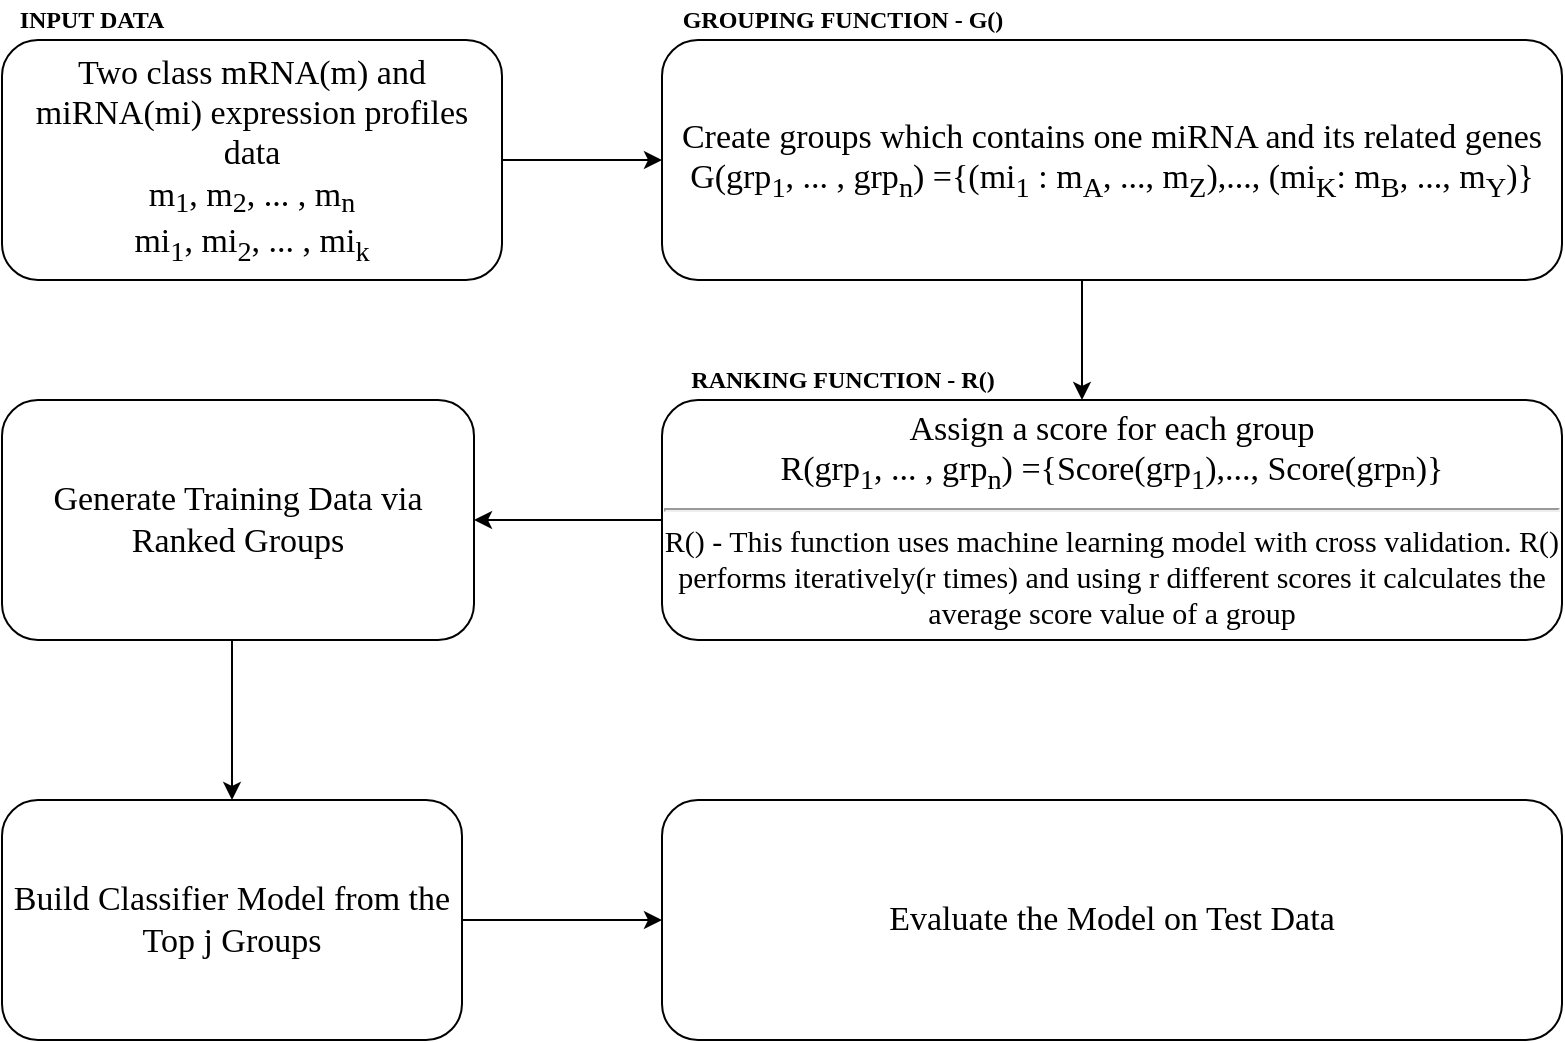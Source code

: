 <mxfile version="14.5.1" type="device"><diagram id="nXaYEPHtOnGuSRkYV7Da" name="Sayfa -1"><mxGraphModel dx="1205" dy="707" grid="1" gridSize="10" guides="1" tooltips="1" connect="1" arrows="1" fold="1" page="1" pageScale="1" pageWidth="827" pageHeight="1169" math="0" shadow="0"><root><mxCell id="0"/><mxCell id="1" parent="0"/><mxCell id="KO1mxDxciVuT02EwbSuM-2" value="&lt;font face=&quot;Times&quot; style=&quot;font-size: 17px&quot;&gt;Create groups which contains one miRNA and its related genes&lt;br&gt;G(grp&lt;sub&gt;1&lt;/sub&gt;, ... , grp&lt;sub&gt;n&lt;/sub&gt;) ={(mi&lt;sub&gt;1&lt;/sub&gt; : m&lt;sub&gt;A&lt;/sub&gt;, ..., m&lt;sub&gt;Z&lt;/sub&gt;),..., (mi&lt;sub&gt;K&lt;/sub&gt;: m&lt;sub&gt;B&lt;/sub&gt;, ..., m&lt;sub&gt;Y&lt;/sub&gt;)}&lt;/font&gt;" style="rounded=1;whiteSpace=wrap;html=1;" vertex="1" parent="1"><mxGeometry x="590" y="20" width="450" height="120" as="geometry"/></mxCell><mxCell id="KO1mxDxciVuT02EwbSuM-3" value="&lt;b&gt;&lt;font face=&quot;Times&quot;&gt;GROUPING FUNCTION - G()&lt;/font&gt;&lt;/b&gt;" style="text;html=1;strokeColor=none;fillColor=none;align=center;verticalAlign=middle;whiteSpace=wrap;rounded=0;" vertex="1" parent="1"><mxGeometry x="590" width="181" height="20" as="geometry"/></mxCell><mxCell id="KO1mxDxciVuT02EwbSuM-4" value="&lt;div&gt;&lt;span style=&quot;font-size: 17px&quot;&gt;&lt;font face=&quot;Times&quot;&gt;Two class mRNA(m) and miRNA(mi) expression profiles data&lt;/font&gt;&lt;/span&gt;&lt;/div&gt;&lt;font face=&quot;Times&quot;&gt;&lt;div&gt;&lt;span style=&quot;font-size: 17px&quot;&gt;m&lt;/span&gt;&lt;sub&gt;&lt;font style=&quot;font-size: 14px&quot;&gt;1&lt;/font&gt;&lt;/sub&gt;&lt;span style=&quot;font-size: 17px&quot;&gt;, m&lt;/span&gt;&lt;sub&gt;&lt;font style=&quot;font-size: 14px&quot;&gt;2&lt;/font&gt;&lt;/sub&gt;&lt;span style=&quot;font-size: 17px&quot;&gt;, ... , m&lt;/span&gt;&lt;sub&gt;&lt;font style=&quot;font-size: 14px&quot;&gt;n&lt;/font&gt;&lt;/sub&gt;&lt;/div&gt;&lt;span style=&quot;font-size: 17px&quot;&gt;&lt;div&gt;&lt;span&gt;mi&lt;/span&gt;&lt;sub&gt;1&lt;/sub&gt;&lt;span&gt;, mi&lt;/span&gt;&lt;sub&gt;2&lt;/sub&gt;&lt;span&gt;, ... , mi&lt;/span&gt;&lt;sub&gt;k&lt;/sub&gt;&lt;/div&gt;&lt;/span&gt;&lt;/font&gt;" style="rounded=1;whiteSpace=wrap;html=1;align=center;" vertex="1" parent="1"><mxGeometry x="260" y="20" width="250" height="120" as="geometry"/></mxCell><mxCell id="KO1mxDxciVuT02EwbSuM-5" value="&lt;font face=&quot;Times&quot; style=&quot;font-size: 17px&quot;&gt;Assign a score for each group&lt;br&gt;R(grp&lt;sub&gt;1&lt;/sub&gt;, ... , grp&lt;sub&gt;n&lt;/sub&gt;) ={Score(grp&lt;sub&gt;1&lt;/sub&gt;),..., Score(grp&lt;/font&gt;&lt;font face=&quot;Times&quot; style=&quot;font-size: 14.167px&quot;&gt;n&lt;/font&gt;&lt;font face=&quot;Times&quot;&gt;&lt;span style=&quot;font-size: 17px&quot;&gt;)&lt;/span&gt;&lt;font style=&quot;font-size: 17px&quot;&gt;}&lt;br&gt;&lt;/font&gt;&lt;/font&gt;&lt;hr&gt;&lt;font face=&quot;Times&quot; style=&quot;font-size: 15px&quot;&gt;&lt;div&gt;&lt;font face=&quot;Times&quot; style=&quot;font-size: 15px&quot;&gt;&lt;font style=&quot;font-size: 15px&quot;&gt;R() - This function uses machine learning model with cross validation. R() performs iteratively(r times) and using&amp;nbsp;&lt;/font&gt;&lt;/font&gt;r different scores it&lt;font face=&quot;Times&quot; style=&quot;font-size: 15px&quot;&gt;&lt;font style=&quot;font-size: 15px&quot;&gt;&amp;nbsp;calculates the average score value of a group&lt;/font&gt;&lt;/font&gt;&lt;/div&gt;&lt;/font&gt;" style="rounded=1;whiteSpace=wrap;html=1;" vertex="1" parent="1"><mxGeometry x="590" y="200" width="450" height="120" as="geometry"/></mxCell><mxCell id="KO1mxDxciVuT02EwbSuM-6" value="&lt;b&gt;&lt;font face=&quot;Times&quot;&gt;RANKING FUNCTION - R()&lt;/font&gt;&lt;/b&gt;" style="text;html=1;strokeColor=none;fillColor=none;align=center;verticalAlign=middle;whiteSpace=wrap;rounded=0;" vertex="1" parent="1"><mxGeometry x="590" y="180" width="181" height="20" as="geometry"/></mxCell><mxCell id="KO1mxDxciVuT02EwbSuM-21" style="edgeStyle=orthogonalEdgeStyle;rounded=0;orthogonalLoop=1;jettySize=auto;html=1;exitX=0.5;exitY=0;exitDx=0;exitDy=0;" edge="1" parent="1" source="KO1mxDxciVuT02EwbSuM-7"><mxGeometry relative="1" as="geometry"><mxPoint x="378.529" y="209.471" as="targetPoint"/></mxGeometry></mxCell><mxCell id="KO1mxDxciVuT02EwbSuM-7" value="&lt;div&gt;&lt;font face=&quot;times&quot;&gt;&lt;span style=&quot;font-size: 17px&quot;&gt;Generate Training Data via Ranked Groups&lt;/span&gt;&lt;/font&gt;&lt;/div&gt;" style="rounded=1;whiteSpace=wrap;html=1;align=center;" vertex="1" parent="1"><mxGeometry x="260" y="200" width="236" height="120" as="geometry"/></mxCell><mxCell id="KO1mxDxciVuT02EwbSuM-8" value="&lt;b&gt;&lt;font face=&quot;Times&quot;&gt;INPUT DATA&lt;/font&gt;&lt;/b&gt;" style="text;html=1;strokeColor=none;fillColor=none;align=center;verticalAlign=middle;whiteSpace=wrap;rounded=0;" vertex="1" parent="1"><mxGeometry x="260" width="90" height="20" as="geometry"/></mxCell><mxCell id="KO1mxDxciVuT02EwbSuM-9" value="&lt;div&gt;&lt;font face=&quot;times&quot;&gt;&lt;span style=&quot;font-size: 17px&quot;&gt;Build Classifier Model from the Top j Groups&lt;/span&gt;&lt;/font&gt;&lt;/div&gt;" style="rounded=1;whiteSpace=wrap;html=1;align=center;" vertex="1" parent="1"><mxGeometry x="260" y="400" width="230" height="120" as="geometry"/></mxCell><mxCell id="KO1mxDxciVuT02EwbSuM-10" value="&lt;div&gt;&lt;font face=&quot;times&quot;&gt;&lt;span style=&quot;font-size: 17px&quot;&gt;Evaluate the Model on Test Data&lt;/span&gt;&lt;/font&gt;&lt;/div&gt;" style="rounded=1;whiteSpace=wrap;html=1;align=center;" vertex="1" parent="1"><mxGeometry x="590" y="400" width="450" height="120" as="geometry"/></mxCell><mxCell id="KO1mxDxciVuT02EwbSuM-17" value="" style="endArrow=classic;html=1;exitX=1;exitY=0.5;exitDx=0;exitDy=0;" edge="1" parent="1" source="KO1mxDxciVuT02EwbSuM-4" target="KO1mxDxciVuT02EwbSuM-2"><mxGeometry width="50" height="50" relative="1" as="geometry"><mxPoint x="610" y="250" as="sourcePoint"/><mxPoint x="660" y="200" as="targetPoint"/></mxGeometry></mxCell><mxCell id="KO1mxDxciVuT02EwbSuM-18" value="" style="endArrow=classic;html=1;exitX=0.5;exitY=1;exitDx=0;exitDy=0;" edge="1" parent="1"><mxGeometry width="50" height="50" relative="1" as="geometry"><mxPoint x="800" y="140.0" as="sourcePoint"/><mxPoint x="800" y="200.0" as="targetPoint"/></mxGeometry></mxCell><mxCell id="KO1mxDxciVuT02EwbSuM-20" value="" style="endArrow=classic;html=1;entryX=0.5;entryY=0;entryDx=0;entryDy=0;" edge="1" parent="1" target="KO1mxDxciVuT02EwbSuM-9"><mxGeometry width="50" height="50" relative="1" as="geometry"><mxPoint x="375" y="320" as="sourcePoint"/><mxPoint x="389.5" y="365" as="targetPoint"/></mxGeometry></mxCell><mxCell id="KO1mxDxciVuT02EwbSuM-22" value="" style="endArrow=classic;html=1;exitX=0;exitY=0.5;exitDx=0;exitDy=0;entryX=1;entryY=0.5;entryDx=0;entryDy=0;" edge="1" parent="1" source="KO1mxDxciVuT02EwbSuM-5" target="KO1mxDxciVuT02EwbSuM-7"><mxGeometry width="50" height="50" relative="1" as="geometry"><mxPoint x="600" y="320" as="sourcePoint"/><mxPoint x="650" y="270" as="targetPoint"/></mxGeometry></mxCell><mxCell id="KO1mxDxciVuT02EwbSuM-23" value="" style="endArrow=classic;html=1;exitX=1;exitY=0.5;exitDx=0;exitDy=0;entryX=0;entryY=0.5;entryDx=0;entryDy=0;" edge="1" parent="1" source="KO1mxDxciVuT02EwbSuM-9" target="KO1mxDxciVuT02EwbSuM-10"><mxGeometry width="50" height="50" relative="1" as="geometry"><mxPoint x="600" y="320" as="sourcePoint"/><mxPoint x="650" y="270" as="targetPoint"/></mxGeometry></mxCell></root></mxGraphModel></diagram></mxfile>